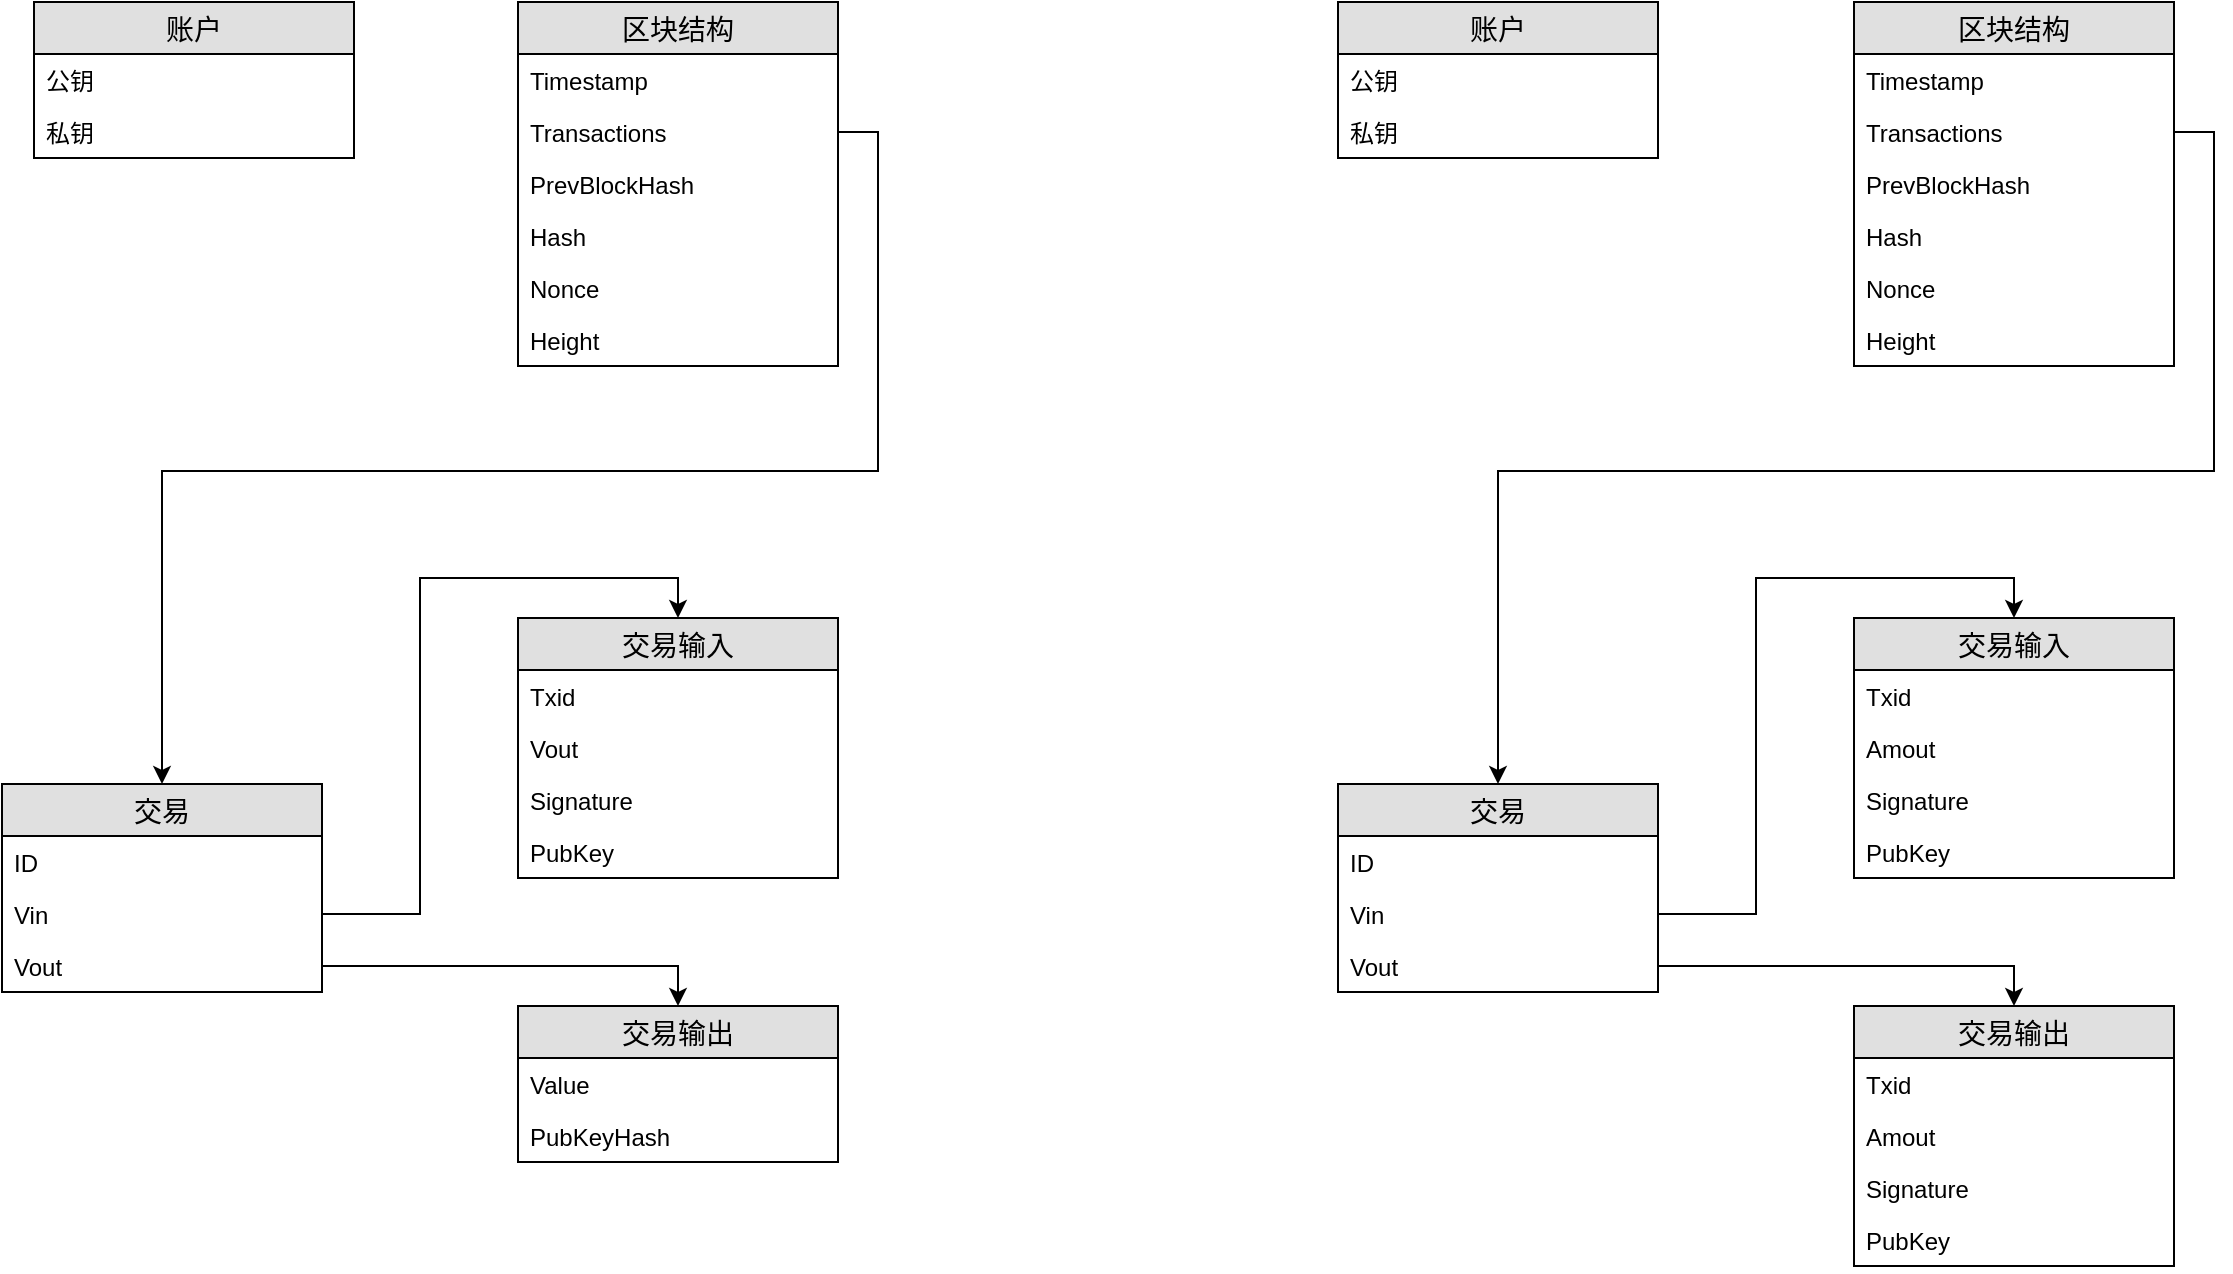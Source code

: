 <mxfile pages="1" version="11.2.9" type="github"><diagram id="iDRUR-TPC9FBBq83nX0D" name="第 1 页"><mxGraphModel dx="1822" dy="794" grid="0" gridSize="10" guides="1" tooltips="1" connect="1" arrows="1" fold="1" page="0" pageScale="1" pageWidth="827" pageHeight="1169" math="0" shadow="0"><root><mxCell id="0"/><mxCell id="1" parent="0"/><mxCell id="pDNvD17WXWYoY0awfkyG-1" value="区块结构" style="swimlane;fontStyle=0;childLayout=stackLayout;horizontal=1;startSize=26;fillColor=#e0e0e0;horizontalStack=0;resizeParent=1;resizeParentMax=0;resizeLast=0;collapsible=1;marginBottom=0;swimlaneFillColor=#ffffff;align=center;fontSize=14;" parent="1" vertex="1"><mxGeometry x="-67" y="103" width="160" height="182" as="geometry"/></mxCell><mxCell id="pDNvD17WXWYoY0awfkyG-2" value="Timestamp" style="text;strokeColor=none;fillColor=none;spacingLeft=4;spacingRight=4;overflow=hidden;rotatable=0;points=[[0,0.5],[1,0.5]];portConstraint=eastwest;fontSize=12;" parent="pDNvD17WXWYoY0awfkyG-1" vertex="1"><mxGeometry y="26" width="160" height="26" as="geometry"/></mxCell><mxCell id="pDNvD17WXWYoY0awfkyG-3" value="Transactions" style="text;strokeColor=none;fillColor=none;spacingLeft=4;spacingRight=4;overflow=hidden;rotatable=0;points=[[0,0.5],[1,0.5]];portConstraint=eastwest;fontSize=12;" parent="pDNvD17WXWYoY0awfkyG-1" vertex="1"><mxGeometry y="52" width="160" height="26" as="geometry"/></mxCell><mxCell id="pDNvD17WXWYoY0awfkyG-4" value="PrevBlockHash" style="text;strokeColor=none;fillColor=none;spacingLeft=4;spacingRight=4;overflow=hidden;rotatable=0;points=[[0,0.5],[1,0.5]];portConstraint=eastwest;fontSize=12;" parent="pDNvD17WXWYoY0awfkyG-1" vertex="1"><mxGeometry y="78" width="160" height="26" as="geometry"/></mxCell><mxCell id="pDNvD17WXWYoY0awfkyG-5" value="Hash" style="text;strokeColor=none;fillColor=none;spacingLeft=4;spacingRight=4;overflow=hidden;rotatable=0;points=[[0,0.5],[1,0.5]];portConstraint=eastwest;fontSize=12;" parent="pDNvD17WXWYoY0awfkyG-1" vertex="1"><mxGeometry y="104" width="160" height="26" as="geometry"/></mxCell><mxCell id="pDNvD17WXWYoY0awfkyG-6" value="Nonce" style="text;strokeColor=none;fillColor=none;spacingLeft=4;spacingRight=4;overflow=hidden;rotatable=0;points=[[0,0.5],[1,0.5]];portConstraint=eastwest;fontSize=12;" parent="pDNvD17WXWYoY0awfkyG-1" vertex="1"><mxGeometry y="130" width="160" height="26" as="geometry"/></mxCell><mxCell id="pDNvD17WXWYoY0awfkyG-7" value="Height" style="text;strokeColor=none;fillColor=none;spacingLeft=4;spacingRight=4;overflow=hidden;rotatable=0;points=[[0,0.5],[1,0.5]];portConstraint=eastwest;fontSize=12;" parent="pDNvD17WXWYoY0awfkyG-1" vertex="1"><mxGeometry y="156" width="160" height="26" as="geometry"/></mxCell><mxCell id="pDNvD17WXWYoY0awfkyG-8" value="账户" style="swimlane;fontStyle=0;childLayout=stackLayout;horizontal=1;startSize=26;fillColor=#e0e0e0;horizontalStack=0;resizeParent=1;resizeParentMax=0;resizeLast=0;collapsible=1;marginBottom=0;swimlaneFillColor=#ffffff;align=center;fontSize=14;" parent="1" vertex="1"><mxGeometry x="-309" y="103" width="160" height="78" as="geometry"/></mxCell><mxCell id="pDNvD17WXWYoY0awfkyG-9" value="公钥" style="text;strokeColor=none;fillColor=none;spacingLeft=4;spacingRight=4;overflow=hidden;rotatable=0;points=[[0,0.5],[1,0.5]];portConstraint=eastwest;fontSize=12;" parent="pDNvD17WXWYoY0awfkyG-8" vertex="1"><mxGeometry y="26" width="160" height="26" as="geometry"/></mxCell><mxCell id="pDNvD17WXWYoY0awfkyG-10" value="私钥" style="text;strokeColor=none;fillColor=none;spacingLeft=4;spacingRight=4;overflow=hidden;rotatable=0;points=[[0,0.5],[1,0.5]];portConstraint=eastwest;fontSize=12;" parent="pDNvD17WXWYoY0awfkyG-8" vertex="1"><mxGeometry y="52" width="160" height="26" as="geometry"/></mxCell><mxCell id="pDNvD17WXWYoY0awfkyG-15" value="交易" style="swimlane;fontStyle=0;childLayout=stackLayout;horizontal=1;startSize=26;fillColor=#e0e0e0;horizontalStack=0;resizeParent=1;resizeParentMax=0;resizeLast=0;collapsible=1;marginBottom=0;swimlaneFillColor=#ffffff;align=center;fontSize=14;" parent="1" vertex="1"><mxGeometry x="-325" y="494" width="160" height="104" as="geometry"/></mxCell><mxCell id="pDNvD17WXWYoY0awfkyG-16" value="ID" style="text;strokeColor=none;fillColor=none;spacingLeft=4;spacingRight=4;overflow=hidden;rotatable=0;points=[[0,0.5],[1,0.5]];portConstraint=eastwest;fontSize=12;" parent="pDNvD17WXWYoY0awfkyG-15" vertex="1"><mxGeometry y="26" width="160" height="26" as="geometry"/></mxCell><mxCell id="pDNvD17WXWYoY0awfkyG-17" value="Vin" style="text;strokeColor=none;fillColor=none;spacingLeft=4;spacingRight=4;overflow=hidden;rotatable=0;points=[[0,0.5],[1,0.5]];portConstraint=eastwest;fontSize=12;" parent="pDNvD17WXWYoY0awfkyG-15" vertex="1"><mxGeometry y="52" width="160" height="26" as="geometry"/></mxCell><mxCell id="pDNvD17WXWYoY0awfkyG-18" value="Vout" style="text;strokeColor=none;fillColor=none;spacingLeft=4;spacingRight=4;overflow=hidden;rotatable=0;points=[[0,0.5],[1,0.5]];portConstraint=eastwest;fontSize=12;" parent="pDNvD17WXWYoY0awfkyG-15" vertex="1"><mxGeometry y="78" width="160" height="26" as="geometry"/></mxCell><mxCell id="pDNvD17WXWYoY0awfkyG-19" value="交易输入" style="swimlane;fontStyle=0;childLayout=stackLayout;horizontal=1;startSize=26;fillColor=#e0e0e0;horizontalStack=0;resizeParent=1;resizeParentMax=0;resizeLast=0;collapsible=1;marginBottom=0;swimlaneFillColor=#ffffff;align=center;fontSize=14;" parent="1" vertex="1"><mxGeometry x="-67" y="411" width="160" height="130" as="geometry"/></mxCell><mxCell id="pDNvD17WXWYoY0awfkyG-20" value="Txid" style="text;strokeColor=none;fillColor=none;spacingLeft=4;spacingRight=4;overflow=hidden;rotatable=0;points=[[0,0.5],[1,0.5]];portConstraint=eastwest;fontSize=12;" parent="pDNvD17WXWYoY0awfkyG-19" vertex="1"><mxGeometry y="26" width="160" height="26" as="geometry"/></mxCell><mxCell id="pDNvD17WXWYoY0awfkyG-21" value="Vout" style="text;strokeColor=none;fillColor=none;spacingLeft=4;spacingRight=4;overflow=hidden;rotatable=0;points=[[0,0.5],[1,0.5]];portConstraint=eastwest;fontSize=12;" parent="pDNvD17WXWYoY0awfkyG-19" vertex="1"><mxGeometry y="52" width="160" height="26" as="geometry"/></mxCell><mxCell id="pDNvD17WXWYoY0awfkyG-22" value="Signature" style="text;strokeColor=none;fillColor=none;spacingLeft=4;spacingRight=4;overflow=hidden;rotatable=0;points=[[0,0.5],[1,0.5]];portConstraint=eastwest;fontSize=12;" parent="pDNvD17WXWYoY0awfkyG-19" vertex="1"><mxGeometry y="78" width="160" height="26" as="geometry"/></mxCell><mxCell id="pDNvD17WXWYoY0awfkyG-28" value="PubKey" style="text;strokeColor=none;fillColor=none;spacingLeft=4;spacingRight=4;overflow=hidden;rotatable=0;points=[[0,0.5],[1,0.5]];portConstraint=eastwest;fontSize=12;" parent="pDNvD17WXWYoY0awfkyG-19" vertex="1"><mxGeometry y="104" width="160" height="26" as="geometry"/></mxCell><mxCell id="pDNvD17WXWYoY0awfkyG-23" value="交易输出" style="swimlane;fontStyle=0;childLayout=stackLayout;horizontal=1;startSize=26;fillColor=#e0e0e0;horizontalStack=0;resizeParent=1;resizeParentMax=0;resizeLast=0;collapsible=1;marginBottom=0;swimlaneFillColor=#ffffff;align=center;fontSize=14;" parent="1" vertex="1"><mxGeometry x="-67" y="605" width="160" height="78" as="geometry"/></mxCell><mxCell id="pDNvD17WXWYoY0awfkyG-24" value="Value" style="text;strokeColor=none;fillColor=none;spacingLeft=4;spacingRight=4;overflow=hidden;rotatable=0;points=[[0,0.5],[1,0.5]];portConstraint=eastwest;fontSize=12;" parent="pDNvD17WXWYoY0awfkyG-23" vertex="1"><mxGeometry y="26" width="160" height="26" as="geometry"/></mxCell><mxCell id="pDNvD17WXWYoY0awfkyG-25" value="PubKeyHash" style="text;strokeColor=none;fillColor=none;spacingLeft=4;spacingRight=4;overflow=hidden;rotatable=0;points=[[0,0.5],[1,0.5]];portConstraint=eastwest;fontSize=12;" parent="pDNvD17WXWYoY0awfkyG-23" vertex="1"><mxGeometry y="52" width="160" height="26" as="geometry"/></mxCell><mxCell id="pDNvD17WXWYoY0awfkyG-30" style="edgeStyle=orthogonalEdgeStyle;rounded=0;orthogonalLoop=1;jettySize=auto;html=1;exitX=1;exitY=0.5;exitDx=0;exitDy=0;entryX=0.5;entryY=0;entryDx=0;entryDy=0;" parent="1" source="pDNvD17WXWYoY0awfkyG-17" target="pDNvD17WXWYoY0awfkyG-19" edge="1"><mxGeometry relative="1" as="geometry"/></mxCell><mxCell id="pDNvD17WXWYoY0awfkyG-31" style="edgeStyle=orthogonalEdgeStyle;rounded=0;orthogonalLoop=1;jettySize=auto;html=1;exitX=1;exitY=0.5;exitDx=0;exitDy=0;entryX=0.5;entryY=0;entryDx=0;entryDy=0;" parent="1" source="pDNvD17WXWYoY0awfkyG-18" target="pDNvD17WXWYoY0awfkyG-23" edge="1"><mxGeometry relative="1" as="geometry"/></mxCell><mxCell id="pDNvD17WXWYoY0awfkyG-33" style="edgeStyle=orthogonalEdgeStyle;rounded=0;orthogonalLoop=1;jettySize=auto;html=1;exitX=1;exitY=0.5;exitDx=0;exitDy=0;" parent="1" source="pDNvD17WXWYoY0awfkyG-3" target="pDNvD17WXWYoY0awfkyG-15" edge="1"><mxGeometry relative="1" as="geometry"/></mxCell><mxCell id="rmLEwJgq2sEauWwqbLfc-2" value="区块结构" style="swimlane;fontStyle=0;childLayout=stackLayout;horizontal=1;startSize=26;fillColor=#e0e0e0;horizontalStack=0;resizeParent=1;resizeParentMax=0;resizeLast=0;collapsible=1;marginBottom=0;swimlaneFillColor=#ffffff;align=center;fontSize=14;" vertex="1" parent="1"><mxGeometry x="601" y="103" width="160" height="182" as="geometry"/></mxCell><mxCell id="rmLEwJgq2sEauWwqbLfc-3" value="Timestamp" style="text;strokeColor=none;fillColor=none;spacingLeft=4;spacingRight=4;overflow=hidden;rotatable=0;points=[[0,0.5],[1,0.5]];portConstraint=eastwest;fontSize=12;" vertex="1" parent="rmLEwJgq2sEauWwqbLfc-2"><mxGeometry y="26" width="160" height="26" as="geometry"/></mxCell><mxCell id="rmLEwJgq2sEauWwqbLfc-4" value="Transactions" style="text;strokeColor=none;fillColor=none;spacingLeft=4;spacingRight=4;overflow=hidden;rotatable=0;points=[[0,0.5],[1,0.5]];portConstraint=eastwest;fontSize=12;" vertex="1" parent="rmLEwJgq2sEauWwqbLfc-2"><mxGeometry y="52" width="160" height="26" as="geometry"/></mxCell><mxCell id="rmLEwJgq2sEauWwqbLfc-5" value="PrevBlockHash" style="text;strokeColor=none;fillColor=none;spacingLeft=4;spacingRight=4;overflow=hidden;rotatable=0;points=[[0,0.5],[1,0.5]];portConstraint=eastwest;fontSize=12;" vertex="1" parent="rmLEwJgq2sEauWwqbLfc-2"><mxGeometry y="78" width="160" height="26" as="geometry"/></mxCell><mxCell id="rmLEwJgq2sEauWwqbLfc-6" value="Hash" style="text;strokeColor=none;fillColor=none;spacingLeft=4;spacingRight=4;overflow=hidden;rotatable=0;points=[[0,0.5],[1,0.5]];portConstraint=eastwest;fontSize=12;" vertex="1" parent="rmLEwJgq2sEauWwqbLfc-2"><mxGeometry y="104" width="160" height="26" as="geometry"/></mxCell><mxCell id="rmLEwJgq2sEauWwqbLfc-7" value="Nonce" style="text;strokeColor=none;fillColor=none;spacingLeft=4;spacingRight=4;overflow=hidden;rotatable=0;points=[[0,0.5],[1,0.5]];portConstraint=eastwest;fontSize=12;" vertex="1" parent="rmLEwJgq2sEauWwqbLfc-2"><mxGeometry y="130" width="160" height="26" as="geometry"/></mxCell><mxCell id="rmLEwJgq2sEauWwqbLfc-8" value="Height" style="text;strokeColor=none;fillColor=none;spacingLeft=4;spacingRight=4;overflow=hidden;rotatable=0;points=[[0,0.5],[1,0.5]];portConstraint=eastwest;fontSize=12;" vertex="1" parent="rmLEwJgq2sEauWwqbLfc-2"><mxGeometry y="156" width="160" height="26" as="geometry"/></mxCell><mxCell id="rmLEwJgq2sEauWwqbLfc-9" value="账户" style="swimlane;fontStyle=0;childLayout=stackLayout;horizontal=1;startSize=26;fillColor=#e0e0e0;horizontalStack=0;resizeParent=1;resizeParentMax=0;resizeLast=0;collapsible=1;marginBottom=0;swimlaneFillColor=#ffffff;align=center;fontSize=14;" vertex="1" parent="1"><mxGeometry x="343" y="103" width="160" height="78" as="geometry"/></mxCell><mxCell id="rmLEwJgq2sEauWwqbLfc-10" value="公钥" style="text;strokeColor=none;fillColor=none;spacingLeft=4;spacingRight=4;overflow=hidden;rotatable=0;points=[[0,0.5],[1,0.5]];portConstraint=eastwest;fontSize=12;" vertex="1" parent="rmLEwJgq2sEauWwqbLfc-9"><mxGeometry y="26" width="160" height="26" as="geometry"/></mxCell><mxCell id="rmLEwJgq2sEauWwqbLfc-11" value="私钥" style="text;strokeColor=none;fillColor=none;spacingLeft=4;spacingRight=4;overflow=hidden;rotatable=0;points=[[0,0.5],[1,0.5]];portConstraint=eastwest;fontSize=12;" vertex="1" parent="rmLEwJgq2sEauWwqbLfc-9"><mxGeometry y="52" width="160" height="26" as="geometry"/></mxCell><mxCell id="rmLEwJgq2sEauWwqbLfc-12" value="交易" style="swimlane;fontStyle=0;childLayout=stackLayout;horizontal=1;startSize=26;fillColor=#e0e0e0;horizontalStack=0;resizeParent=1;resizeParentMax=0;resizeLast=0;collapsible=1;marginBottom=0;swimlaneFillColor=#ffffff;align=center;fontSize=14;" vertex="1" parent="1"><mxGeometry x="343" y="494" width="160" height="104" as="geometry"/></mxCell><mxCell id="rmLEwJgq2sEauWwqbLfc-13" value="ID" style="text;strokeColor=none;fillColor=none;spacingLeft=4;spacingRight=4;overflow=hidden;rotatable=0;points=[[0,0.5],[1,0.5]];portConstraint=eastwest;fontSize=12;" vertex="1" parent="rmLEwJgq2sEauWwqbLfc-12"><mxGeometry y="26" width="160" height="26" as="geometry"/></mxCell><mxCell id="rmLEwJgq2sEauWwqbLfc-14" value="Vin" style="text;strokeColor=none;fillColor=none;spacingLeft=4;spacingRight=4;overflow=hidden;rotatable=0;points=[[0,0.5],[1,0.5]];portConstraint=eastwest;fontSize=12;" vertex="1" parent="rmLEwJgq2sEauWwqbLfc-12"><mxGeometry y="52" width="160" height="26" as="geometry"/></mxCell><mxCell id="rmLEwJgq2sEauWwqbLfc-15" value="Vout" style="text;strokeColor=none;fillColor=none;spacingLeft=4;spacingRight=4;overflow=hidden;rotatable=0;points=[[0,0.5],[1,0.5]];portConstraint=eastwest;fontSize=12;" vertex="1" parent="rmLEwJgq2sEauWwqbLfc-12"><mxGeometry y="78" width="160" height="26" as="geometry"/></mxCell><mxCell id="rmLEwJgq2sEauWwqbLfc-16" value="交易输入" style="swimlane;fontStyle=0;childLayout=stackLayout;horizontal=1;startSize=26;fillColor=#e0e0e0;horizontalStack=0;resizeParent=1;resizeParentMax=0;resizeLast=0;collapsible=1;marginBottom=0;swimlaneFillColor=#ffffff;align=center;fontSize=14;" vertex="1" parent="1"><mxGeometry x="601" y="411" width="160" height="130" as="geometry"/></mxCell><mxCell id="rmLEwJgq2sEauWwqbLfc-17" value="Txid" style="text;strokeColor=none;fillColor=none;spacingLeft=4;spacingRight=4;overflow=hidden;rotatable=0;points=[[0,0.5],[1,0.5]];portConstraint=eastwest;fontSize=12;" vertex="1" parent="rmLEwJgq2sEauWwqbLfc-16"><mxGeometry y="26" width="160" height="26" as="geometry"/></mxCell><mxCell id="rmLEwJgq2sEauWwqbLfc-18" value="Amout" style="text;strokeColor=none;fillColor=none;spacingLeft=4;spacingRight=4;overflow=hidden;rotatable=0;points=[[0,0.5],[1,0.5]];portConstraint=eastwest;fontSize=12;" vertex="1" parent="rmLEwJgq2sEauWwqbLfc-16"><mxGeometry y="52" width="160" height="26" as="geometry"/></mxCell><mxCell id="rmLEwJgq2sEauWwqbLfc-19" value="Signature" style="text;strokeColor=none;fillColor=none;spacingLeft=4;spacingRight=4;overflow=hidden;rotatable=0;points=[[0,0.5],[1,0.5]];portConstraint=eastwest;fontSize=12;" vertex="1" parent="rmLEwJgq2sEauWwqbLfc-16"><mxGeometry y="78" width="160" height="26" as="geometry"/></mxCell><mxCell id="rmLEwJgq2sEauWwqbLfc-20" value="PubKey" style="text;strokeColor=none;fillColor=none;spacingLeft=4;spacingRight=4;overflow=hidden;rotatable=0;points=[[0,0.5],[1,0.5]];portConstraint=eastwest;fontSize=12;" vertex="1" parent="rmLEwJgq2sEauWwqbLfc-16"><mxGeometry y="104" width="160" height="26" as="geometry"/></mxCell><mxCell id="rmLEwJgq2sEauWwqbLfc-21" value="交易输出" style="swimlane;fontStyle=0;childLayout=stackLayout;horizontal=1;startSize=26;fillColor=#e0e0e0;horizontalStack=0;resizeParent=1;resizeParentMax=0;resizeLast=0;collapsible=1;marginBottom=0;swimlaneFillColor=#ffffff;align=center;fontSize=14;" vertex="1" parent="1"><mxGeometry x="601" y="605" width="160" height="130" as="geometry"/></mxCell><mxCell id="rmLEwJgq2sEauWwqbLfc-22" value="Txid" style="text;strokeColor=none;fillColor=none;spacingLeft=4;spacingRight=4;overflow=hidden;rotatable=0;points=[[0,0.5],[1,0.5]];portConstraint=eastwest;fontSize=12;" vertex="1" parent="rmLEwJgq2sEauWwqbLfc-21"><mxGeometry y="26" width="160" height="26" as="geometry"/></mxCell><mxCell id="rmLEwJgq2sEauWwqbLfc-23" value="Amout" style="text;strokeColor=none;fillColor=none;spacingLeft=4;spacingRight=4;overflow=hidden;rotatable=0;points=[[0,0.5],[1,0.5]];portConstraint=eastwest;fontSize=12;" vertex="1" parent="rmLEwJgq2sEauWwqbLfc-21"><mxGeometry y="52" width="160" height="26" as="geometry"/></mxCell><mxCell id="rmLEwJgq2sEauWwqbLfc-27" value="Signature" style="text;strokeColor=none;fillColor=none;spacingLeft=4;spacingRight=4;overflow=hidden;rotatable=0;points=[[0,0.5],[1,0.5]];portConstraint=eastwest;fontSize=12;" vertex="1" parent="rmLEwJgq2sEauWwqbLfc-21"><mxGeometry y="78" width="160" height="26" as="geometry"/></mxCell><mxCell id="rmLEwJgq2sEauWwqbLfc-28" value="PubKey" style="text;strokeColor=none;fillColor=none;spacingLeft=4;spacingRight=4;overflow=hidden;rotatable=0;points=[[0,0.5],[1,0.5]];portConstraint=eastwest;fontSize=12;" vertex="1" parent="rmLEwJgq2sEauWwqbLfc-21"><mxGeometry y="104" width="160" height="26" as="geometry"/></mxCell><mxCell id="rmLEwJgq2sEauWwqbLfc-24" style="edgeStyle=orthogonalEdgeStyle;rounded=0;orthogonalLoop=1;jettySize=auto;html=1;exitX=1;exitY=0.5;exitDx=0;exitDy=0;entryX=0.5;entryY=0;entryDx=0;entryDy=0;" edge="1" source="rmLEwJgq2sEauWwqbLfc-14" target="rmLEwJgq2sEauWwqbLfc-16" parent="1"><mxGeometry relative="1" as="geometry"/></mxCell><mxCell id="rmLEwJgq2sEauWwqbLfc-25" style="edgeStyle=orthogonalEdgeStyle;rounded=0;orthogonalLoop=1;jettySize=auto;html=1;exitX=1;exitY=0.5;exitDx=0;exitDy=0;entryX=0.5;entryY=0;entryDx=0;entryDy=0;" edge="1" source="rmLEwJgq2sEauWwqbLfc-15" target="rmLEwJgq2sEauWwqbLfc-21" parent="1"><mxGeometry relative="1" as="geometry"/></mxCell><mxCell id="rmLEwJgq2sEauWwqbLfc-26" style="edgeStyle=orthogonalEdgeStyle;rounded=0;orthogonalLoop=1;jettySize=auto;html=1;exitX=1;exitY=0.5;exitDx=0;exitDy=0;" edge="1" source="rmLEwJgq2sEauWwqbLfc-4" target="rmLEwJgq2sEauWwqbLfc-12" parent="1"><mxGeometry relative="1" as="geometry"/></mxCell></root></mxGraphModel></diagram></mxfile>